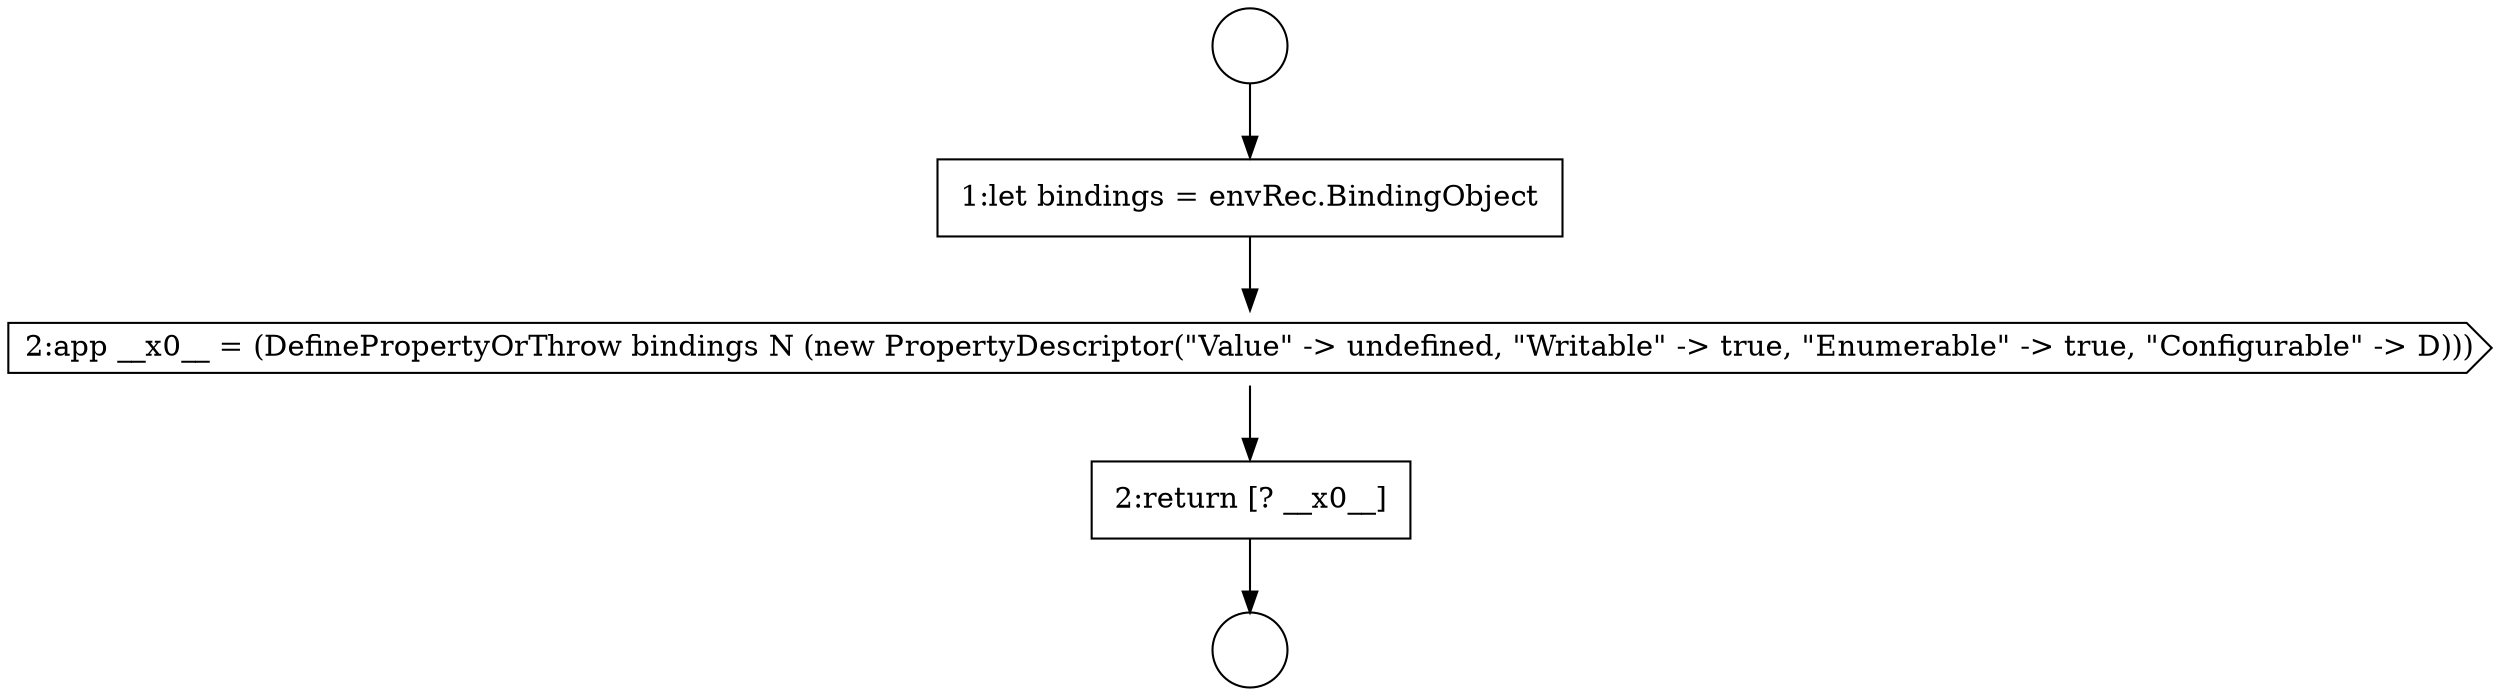 digraph {
  node1137 [shape=none, margin=0, label=<<font color="black">
    <table border="0" cellborder="1" cellspacing="0" cellpadding="10">
      <tr><td align="left">1:let bindings = envRec.BindingObject</td></tr>
    </table>
  </font>> color="black" fillcolor="white" style=filled]
  node1136 [shape=circle label=" " color="black" fillcolor="white" style=filled]
  node1138 [shape=cds, label=<<font color="black">2:app __x0__ = (DefinePropertyOrThrow bindings N (new PropertyDescriptor(&quot;Value&quot; -&gt; undefined, &quot;Writable&quot; -&gt; true, &quot;Enumerable&quot; -&gt; true, &quot;Configurable&quot; -&gt; D)))</font>> color="black" fillcolor="white" style=filled]
  node1135 [shape=circle label=" " color="black" fillcolor="white" style=filled]
  node1139 [shape=none, margin=0, label=<<font color="black">
    <table border="0" cellborder="1" cellspacing="0" cellpadding="10">
      <tr><td align="left">2:return [? __x0__]</td></tr>
    </table>
  </font>> color="black" fillcolor="white" style=filled]
  node1135 -> node1137 [ color="black"]
  node1137 -> node1138 [ color="black"]
  node1138 -> node1139 [ color="black"]
  node1139 -> node1136 [ color="black"]
}
